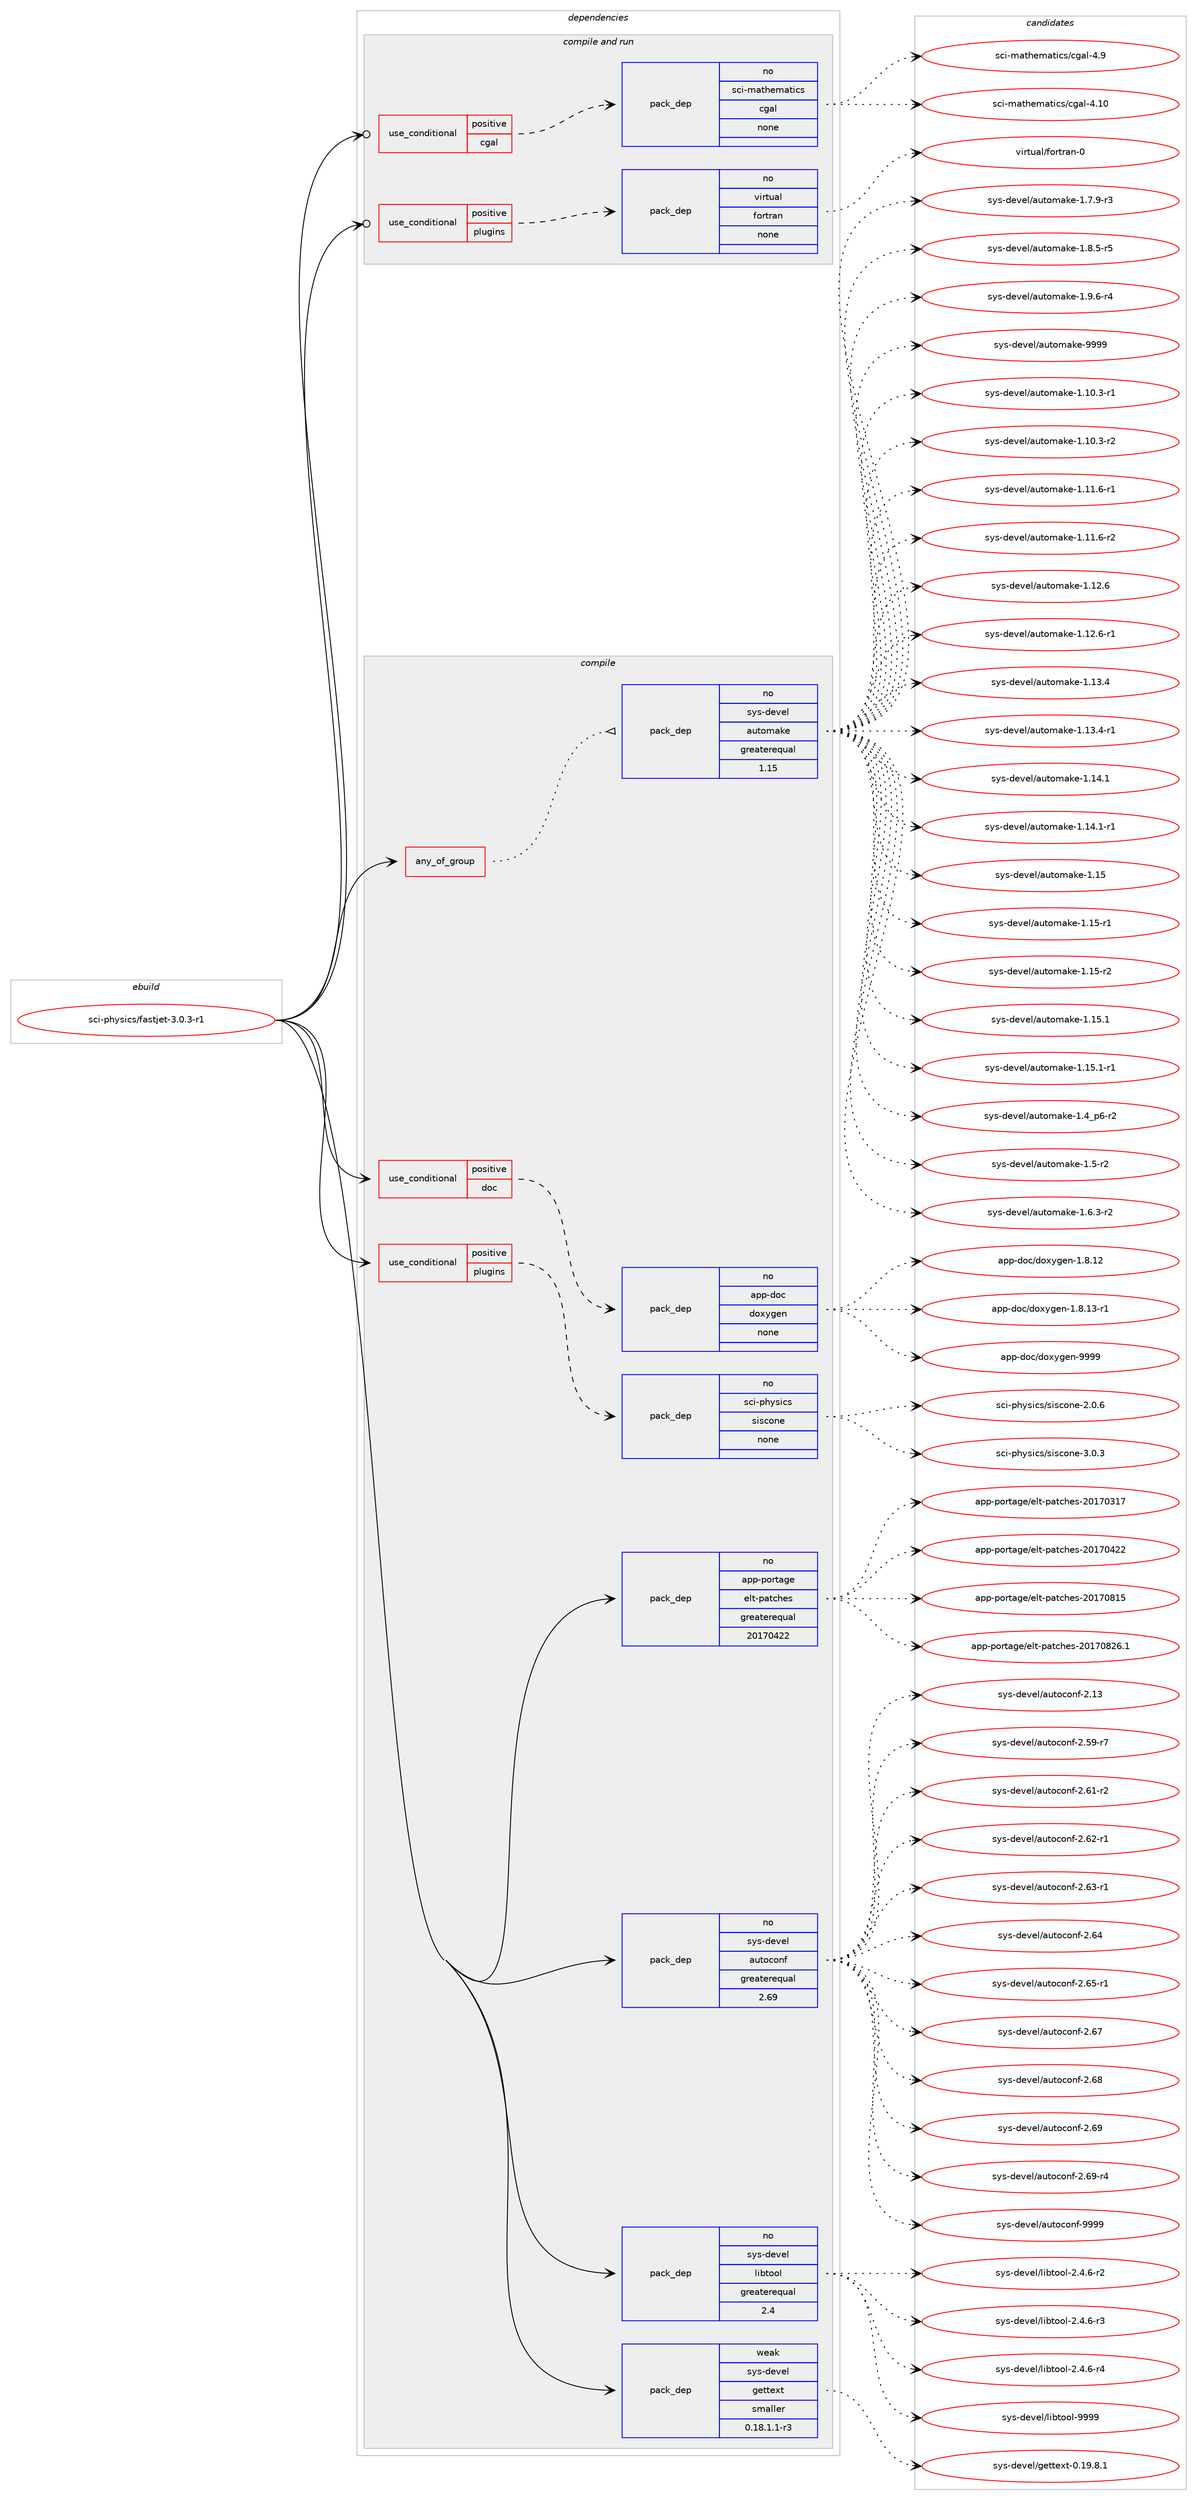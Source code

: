 digraph prolog {

# *************
# Graph options
# *************

newrank=true;
concentrate=true;
compound=true;
graph [rankdir=LR,fontname=Helvetica,fontsize=10,ranksep=1.5];#, ranksep=2.5, nodesep=0.2];
edge  [arrowhead=vee];
node  [fontname=Helvetica,fontsize=10];

# **********
# The ebuild
# **********

subgraph cluster_leftcol {
color=gray;
rank=same;
label=<<i>ebuild</i>>;
id [label="sci-physics/fastjet-3.0.3-r1", color=red, width=4, href="../sci-physics/fastjet-3.0.3-r1.svg"];
}

# ****************
# The dependencies
# ****************

subgraph cluster_midcol {
color=gray;
label=<<i>dependencies</i>>;
subgraph cluster_compile {
fillcolor="#eeeeee";
style=filled;
label=<<i>compile</i>>;
subgraph any7760 {
dependency457516 [label=<<TABLE BORDER="0" CELLBORDER="1" CELLSPACING="0" CELLPADDING="4"><TR><TD CELLPADDING="10">any_of_group</TD></TR></TABLE>>, shape=none, color=red];subgraph pack337679 {
dependency457517 [label=<<TABLE BORDER="0" CELLBORDER="1" CELLSPACING="0" CELLPADDING="4" WIDTH="220"><TR><TD ROWSPAN="6" CELLPADDING="30">pack_dep</TD></TR><TR><TD WIDTH="110">no</TD></TR><TR><TD>sys-devel</TD></TR><TR><TD>automake</TD></TR><TR><TD>greaterequal</TD></TR><TR><TD>1.15</TD></TR></TABLE>>, shape=none, color=blue];
}
dependency457516:e -> dependency457517:w [weight=20,style="dotted",arrowhead="oinv"];
}
id:e -> dependency457516:w [weight=20,style="solid",arrowhead="vee"];
subgraph cond111827 {
dependency457518 [label=<<TABLE BORDER="0" CELLBORDER="1" CELLSPACING="0" CELLPADDING="4"><TR><TD ROWSPAN="3" CELLPADDING="10">use_conditional</TD></TR><TR><TD>positive</TD></TR><TR><TD>doc</TD></TR></TABLE>>, shape=none, color=red];
subgraph pack337680 {
dependency457519 [label=<<TABLE BORDER="0" CELLBORDER="1" CELLSPACING="0" CELLPADDING="4" WIDTH="220"><TR><TD ROWSPAN="6" CELLPADDING="30">pack_dep</TD></TR><TR><TD WIDTH="110">no</TD></TR><TR><TD>app-doc</TD></TR><TR><TD>doxygen</TD></TR><TR><TD>none</TD></TR><TR><TD></TD></TR></TABLE>>, shape=none, color=blue];
}
dependency457518:e -> dependency457519:w [weight=20,style="dashed",arrowhead="vee"];
}
id:e -> dependency457518:w [weight=20,style="solid",arrowhead="vee"];
subgraph cond111828 {
dependency457520 [label=<<TABLE BORDER="0" CELLBORDER="1" CELLSPACING="0" CELLPADDING="4"><TR><TD ROWSPAN="3" CELLPADDING="10">use_conditional</TD></TR><TR><TD>positive</TD></TR><TR><TD>plugins</TD></TR></TABLE>>, shape=none, color=red];
subgraph pack337681 {
dependency457521 [label=<<TABLE BORDER="0" CELLBORDER="1" CELLSPACING="0" CELLPADDING="4" WIDTH="220"><TR><TD ROWSPAN="6" CELLPADDING="30">pack_dep</TD></TR><TR><TD WIDTH="110">no</TD></TR><TR><TD>sci-physics</TD></TR><TR><TD>siscone</TD></TR><TR><TD>none</TD></TR><TR><TD></TD></TR></TABLE>>, shape=none, color=blue];
}
dependency457520:e -> dependency457521:w [weight=20,style="dashed",arrowhead="vee"];
}
id:e -> dependency457520:w [weight=20,style="solid",arrowhead="vee"];
subgraph pack337682 {
dependency457522 [label=<<TABLE BORDER="0" CELLBORDER="1" CELLSPACING="0" CELLPADDING="4" WIDTH="220"><TR><TD ROWSPAN="6" CELLPADDING="30">pack_dep</TD></TR><TR><TD WIDTH="110">no</TD></TR><TR><TD>app-portage</TD></TR><TR><TD>elt-patches</TD></TR><TR><TD>greaterequal</TD></TR><TR><TD>20170422</TD></TR></TABLE>>, shape=none, color=blue];
}
id:e -> dependency457522:w [weight=20,style="solid",arrowhead="vee"];
subgraph pack337683 {
dependency457523 [label=<<TABLE BORDER="0" CELLBORDER="1" CELLSPACING="0" CELLPADDING="4" WIDTH="220"><TR><TD ROWSPAN="6" CELLPADDING="30">pack_dep</TD></TR><TR><TD WIDTH="110">no</TD></TR><TR><TD>sys-devel</TD></TR><TR><TD>autoconf</TD></TR><TR><TD>greaterequal</TD></TR><TR><TD>2.69</TD></TR></TABLE>>, shape=none, color=blue];
}
id:e -> dependency457523:w [weight=20,style="solid",arrowhead="vee"];
subgraph pack337684 {
dependency457524 [label=<<TABLE BORDER="0" CELLBORDER="1" CELLSPACING="0" CELLPADDING="4" WIDTH="220"><TR><TD ROWSPAN="6" CELLPADDING="30">pack_dep</TD></TR><TR><TD WIDTH="110">no</TD></TR><TR><TD>sys-devel</TD></TR><TR><TD>libtool</TD></TR><TR><TD>greaterequal</TD></TR><TR><TD>2.4</TD></TR></TABLE>>, shape=none, color=blue];
}
id:e -> dependency457524:w [weight=20,style="solid",arrowhead="vee"];
subgraph pack337685 {
dependency457525 [label=<<TABLE BORDER="0" CELLBORDER="1" CELLSPACING="0" CELLPADDING="4" WIDTH="220"><TR><TD ROWSPAN="6" CELLPADDING="30">pack_dep</TD></TR><TR><TD WIDTH="110">weak</TD></TR><TR><TD>sys-devel</TD></TR><TR><TD>gettext</TD></TR><TR><TD>smaller</TD></TR><TR><TD>0.18.1.1-r3</TD></TR></TABLE>>, shape=none, color=blue];
}
id:e -> dependency457525:w [weight=20,style="solid",arrowhead="vee"];
}
subgraph cluster_compileandrun {
fillcolor="#eeeeee";
style=filled;
label=<<i>compile and run</i>>;
subgraph cond111829 {
dependency457526 [label=<<TABLE BORDER="0" CELLBORDER="1" CELLSPACING="0" CELLPADDING="4"><TR><TD ROWSPAN="3" CELLPADDING="10">use_conditional</TD></TR><TR><TD>positive</TD></TR><TR><TD>cgal</TD></TR></TABLE>>, shape=none, color=red];
subgraph pack337686 {
dependency457527 [label=<<TABLE BORDER="0" CELLBORDER="1" CELLSPACING="0" CELLPADDING="4" WIDTH="220"><TR><TD ROWSPAN="6" CELLPADDING="30">pack_dep</TD></TR><TR><TD WIDTH="110">no</TD></TR><TR><TD>sci-mathematics</TD></TR><TR><TD>cgal</TD></TR><TR><TD>none</TD></TR><TR><TD></TD></TR></TABLE>>, shape=none, color=blue];
}
dependency457526:e -> dependency457527:w [weight=20,style="dashed",arrowhead="vee"];
}
id:e -> dependency457526:w [weight=20,style="solid",arrowhead="odotvee"];
subgraph cond111830 {
dependency457528 [label=<<TABLE BORDER="0" CELLBORDER="1" CELLSPACING="0" CELLPADDING="4"><TR><TD ROWSPAN="3" CELLPADDING="10">use_conditional</TD></TR><TR><TD>positive</TD></TR><TR><TD>plugins</TD></TR></TABLE>>, shape=none, color=red];
subgraph pack337687 {
dependency457529 [label=<<TABLE BORDER="0" CELLBORDER="1" CELLSPACING="0" CELLPADDING="4" WIDTH="220"><TR><TD ROWSPAN="6" CELLPADDING="30">pack_dep</TD></TR><TR><TD WIDTH="110">no</TD></TR><TR><TD>virtual</TD></TR><TR><TD>fortran</TD></TR><TR><TD>none</TD></TR><TR><TD></TD></TR></TABLE>>, shape=none, color=blue];
}
dependency457528:e -> dependency457529:w [weight=20,style="dashed",arrowhead="vee"];
}
id:e -> dependency457528:w [weight=20,style="solid",arrowhead="odotvee"];
}
subgraph cluster_run {
fillcolor="#eeeeee";
style=filled;
label=<<i>run</i>>;
}
}

# **************
# The candidates
# **************

subgraph cluster_choices {
rank=same;
color=gray;
label=<<i>candidates</i>>;

subgraph choice337679 {
color=black;
nodesep=1;
choice11512111545100101118101108479711711611110997107101454946494846514511449 [label="sys-devel/automake-1.10.3-r1", color=red, width=4,href="../sys-devel/automake-1.10.3-r1.svg"];
choice11512111545100101118101108479711711611110997107101454946494846514511450 [label="sys-devel/automake-1.10.3-r2", color=red, width=4,href="../sys-devel/automake-1.10.3-r2.svg"];
choice11512111545100101118101108479711711611110997107101454946494946544511449 [label="sys-devel/automake-1.11.6-r1", color=red, width=4,href="../sys-devel/automake-1.11.6-r1.svg"];
choice11512111545100101118101108479711711611110997107101454946494946544511450 [label="sys-devel/automake-1.11.6-r2", color=red, width=4,href="../sys-devel/automake-1.11.6-r2.svg"];
choice1151211154510010111810110847971171161111099710710145494649504654 [label="sys-devel/automake-1.12.6", color=red, width=4,href="../sys-devel/automake-1.12.6.svg"];
choice11512111545100101118101108479711711611110997107101454946495046544511449 [label="sys-devel/automake-1.12.6-r1", color=red, width=4,href="../sys-devel/automake-1.12.6-r1.svg"];
choice1151211154510010111810110847971171161111099710710145494649514652 [label="sys-devel/automake-1.13.4", color=red, width=4,href="../sys-devel/automake-1.13.4.svg"];
choice11512111545100101118101108479711711611110997107101454946495146524511449 [label="sys-devel/automake-1.13.4-r1", color=red, width=4,href="../sys-devel/automake-1.13.4-r1.svg"];
choice1151211154510010111810110847971171161111099710710145494649524649 [label="sys-devel/automake-1.14.1", color=red, width=4,href="../sys-devel/automake-1.14.1.svg"];
choice11512111545100101118101108479711711611110997107101454946495246494511449 [label="sys-devel/automake-1.14.1-r1", color=red, width=4,href="../sys-devel/automake-1.14.1-r1.svg"];
choice115121115451001011181011084797117116111109971071014549464953 [label="sys-devel/automake-1.15", color=red, width=4,href="../sys-devel/automake-1.15.svg"];
choice1151211154510010111810110847971171161111099710710145494649534511449 [label="sys-devel/automake-1.15-r1", color=red, width=4,href="../sys-devel/automake-1.15-r1.svg"];
choice1151211154510010111810110847971171161111099710710145494649534511450 [label="sys-devel/automake-1.15-r2", color=red, width=4,href="../sys-devel/automake-1.15-r2.svg"];
choice1151211154510010111810110847971171161111099710710145494649534649 [label="sys-devel/automake-1.15.1", color=red, width=4,href="../sys-devel/automake-1.15.1.svg"];
choice11512111545100101118101108479711711611110997107101454946495346494511449 [label="sys-devel/automake-1.15.1-r1", color=red, width=4,href="../sys-devel/automake-1.15.1-r1.svg"];
choice115121115451001011181011084797117116111109971071014549465295112544511450 [label="sys-devel/automake-1.4_p6-r2", color=red, width=4,href="../sys-devel/automake-1.4_p6-r2.svg"];
choice11512111545100101118101108479711711611110997107101454946534511450 [label="sys-devel/automake-1.5-r2", color=red, width=4,href="../sys-devel/automake-1.5-r2.svg"];
choice115121115451001011181011084797117116111109971071014549465446514511450 [label="sys-devel/automake-1.6.3-r2", color=red, width=4,href="../sys-devel/automake-1.6.3-r2.svg"];
choice115121115451001011181011084797117116111109971071014549465546574511451 [label="sys-devel/automake-1.7.9-r3", color=red, width=4,href="../sys-devel/automake-1.7.9-r3.svg"];
choice115121115451001011181011084797117116111109971071014549465646534511453 [label="sys-devel/automake-1.8.5-r5", color=red, width=4,href="../sys-devel/automake-1.8.5-r5.svg"];
choice115121115451001011181011084797117116111109971071014549465746544511452 [label="sys-devel/automake-1.9.6-r4", color=red, width=4,href="../sys-devel/automake-1.9.6-r4.svg"];
choice115121115451001011181011084797117116111109971071014557575757 [label="sys-devel/automake-9999", color=red, width=4,href="../sys-devel/automake-9999.svg"];
dependency457517:e -> choice11512111545100101118101108479711711611110997107101454946494846514511449:w [style=dotted,weight="100"];
dependency457517:e -> choice11512111545100101118101108479711711611110997107101454946494846514511450:w [style=dotted,weight="100"];
dependency457517:e -> choice11512111545100101118101108479711711611110997107101454946494946544511449:w [style=dotted,weight="100"];
dependency457517:e -> choice11512111545100101118101108479711711611110997107101454946494946544511450:w [style=dotted,weight="100"];
dependency457517:e -> choice1151211154510010111810110847971171161111099710710145494649504654:w [style=dotted,weight="100"];
dependency457517:e -> choice11512111545100101118101108479711711611110997107101454946495046544511449:w [style=dotted,weight="100"];
dependency457517:e -> choice1151211154510010111810110847971171161111099710710145494649514652:w [style=dotted,weight="100"];
dependency457517:e -> choice11512111545100101118101108479711711611110997107101454946495146524511449:w [style=dotted,weight="100"];
dependency457517:e -> choice1151211154510010111810110847971171161111099710710145494649524649:w [style=dotted,weight="100"];
dependency457517:e -> choice11512111545100101118101108479711711611110997107101454946495246494511449:w [style=dotted,weight="100"];
dependency457517:e -> choice115121115451001011181011084797117116111109971071014549464953:w [style=dotted,weight="100"];
dependency457517:e -> choice1151211154510010111810110847971171161111099710710145494649534511449:w [style=dotted,weight="100"];
dependency457517:e -> choice1151211154510010111810110847971171161111099710710145494649534511450:w [style=dotted,weight="100"];
dependency457517:e -> choice1151211154510010111810110847971171161111099710710145494649534649:w [style=dotted,weight="100"];
dependency457517:e -> choice11512111545100101118101108479711711611110997107101454946495346494511449:w [style=dotted,weight="100"];
dependency457517:e -> choice115121115451001011181011084797117116111109971071014549465295112544511450:w [style=dotted,weight="100"];
dependency457517:e -> choice11512111545100101118101108479711711611110997107101454946534511450:w [style=dotted,weight="100"];
dependency457517:e -> choice115121115451001011181011084797117116111109971071014549465446514511450:w [style=dotted,weight="100"];
dependency457517:e -> choice115121115451001011181011084797117116111109971071014549465546574511451:w [style=dotted,weight="100"];
dependency457517:e -> choice115121115451001011181011084797117116111109971071014549465646534511453:w [style=dotted,weight="100"];
dependency457517:e -> choice115121115451001011181011084797117116111109971071014549465746544511452:w [style=dotted,weight="100"];
dependency457517:e -> choice115121115451001011181011084797117116111109971071014557575757:w [style=dotted,weight="100"];
}
subgraph choice337680 {
color=black;
nodesep=1;
choice9711211245100111994710011112012110310111045494656464950 [label="app-doc/doxygen-1.8.12", color=red, width=4,href="../app-doc/doxygen-1.8.12.svg"];
choice97112112451001119947100111120121103101110454946564649514511449 [label="app-doc/doxygen-1.8.13-r1", color=red, width=4,href="../app-doc/doxygen-1.8.13-r1.svg"];
choice971121124510011199471001111201211031011104557575757 [label="app-doc/doxygen-9999", color=red, width=4,href="../app-doc/doxygen-9999.svg"];
dependency457519:e -> choice9711211245100111994710011112012110310111045494656464950:w [style=dotted,weight="100"];
dependency457519:e -> choice97112112451001119947100111120121103101110454946564649514511449:w [style=dotted,weight="100"];
dependency457519:e -> choice971121124510011199471001111201211031011104557575757:w [style=dotted,weight="100"];
}
subgraph choice337681 {
color=black;
nodesep=1;
choice1159910545112104121115105991154711510511599111110101455046484654 [label="sci-physics/siscone-2.0.6", color=red, width=4,href="../sci-physics/siscone-2.0.6.svg"];
choice1159910545112104121115105991154711510511599111110101455146484651 [label="sci-physics/siscone-3.0.3", color=red, width=4,href="../sci-physics/siscone-3.0.3.svg"];
dependency457521:e -> choice1159910545112104121115105991154711510511599111110101455046484654:w [style=dotted,weight="100"];
dependency457521:e -> choice1159910545112104121115105991154711510511599111110101455146484651:w [style=dotted,weight="100"];
}
subgraph choice337682 {
color=black;
nodesep=1;
choice97112112451121111141169710310147101108116451129711699104101115455048495548514955 [label="app-portage/elt-patches-20170317", color=red, width=4,href="../app-portage/elt-patches-20170317.svg"];
choice97112112451121111141169710310147101108116451129711699104101115455048495548525050 [label="app-portage/elt-patches-20170422", color=red, width=4,href="../app-portage/elt-patches-20170422.svg"];
choice97112112451121111141169710310147101108116451129711699104101115455048495548564953 [label="app-portage/elt-patches-20170815", color=red, width=4,href="../app-portage/elt-patches-20170815.svg"];
choice971121124511211111411697103101471011081164511297116991041011154550484955485650544649 [label="app-portage/elt-patches-20170826.1", color=red, width=4,href="../app-portage/elt-patches-20170826.1.svg"];
dependency457522:e -> choice97112112451121111141169710310147101108116451129711699104101115455048495548514955:w [style=dotted,weight="100"];
dependency457522:e -> choice97112112451121111141169710310147101108116451129711699104101115455048495548525050:w [style=dotted,weight="100"];
dependency457522:e -> choice97112112451121111141169710310147101108116451129711699104101115455048495548564953:w [style=dotted,weight="100"];
dependency457522:e -> choice971121124511211111411697103101471011081164511297116991041011154550484955485650544649:w [style=dotted,weight="100"];
}
subgraph choice337683 {
color=black;
nodesep=1;
choice115121115451001011181011084797117116111991111101024550464951 [label="sys-devel/autoconf-2.13", color=red, width=4,href="../sys-devel/autoconf-2.13.svg"];
choice1151211154510010111810110847971171161119911111010245504653574511455 [label="sys-devel/autoconf-2.59-r7", color=red, width=4,href="../sys-devel/autoconf-2.59-r7.svg"];
choice1151211154510010111810110847971171161119911111010245504654494511450 [label="sys-devel/autoconf-2.61-r2", color=red, width=4,href="../sys-devel/autoconf-2.61-r2.svg"];
choice1151211154510010111810110847971171161119911111010245504654504511449 [label="sys-devel/autoconf-2.62-r1", color=red, width=4,href="../sys-devel/autoconf-2.62-r1.svg"];
choice1151211154510010111810110847971171161119911111010245504654514511449 [label="sys-devel/autoconf-2.63-r1", color=red, width=4,href="../sys-devel/autoconf-2.63-r1.svg"];
choice115121115451001011181011084797117116111991111101024550465452 [label="sys-devel/autoconf-2.64", color=red, width=4,href="../sys-devel/autoconf-2.64.svg"];
choice1151211154510010111810110847971171161119911111010245504654534511449 [label="sys-devel/autoconf-2.65-r1", color=red, width=4,href="../sys-devel/autoconf-2.65-r1.svg"];
choice115121115451001011181011084797117116111991111101024550465455 [label="sys-devel/autoconf-2.67", color=red, width=4,href="../sys-devel/autoconf-2.67.svg"];
choice115121115451001011181011084797117116111991111101024550465456 [label="sys-devel/autoconf-2.68", color=red, width=4,href="../sys-devel/autoconf-2.68.svg"];
choice115121115451001011181011084797117116111991111101024550465457 [label="sys-devel/autoconf-2.69", color=red, width=4,href="../sys-devel/autoconf-2.69.svg"];
choice1151211154510010111810110847971171161119911111010245504654574511452 [label="sys-devel/autoconf-2.69-r4", color=red, width=4,href="../sys-devel/autoconf-2.69-r4.svg"];
choice115121115451001011181011084797117116111991111101024557575757 [label="sys-devel/autoconf-9999", color=red, width=4,href="../sys-devel/autoconf-9999.svg"];
dependency457523:e -> choice115121115451001011181011084797117116111991111101024550464951:w [style=dotted,weight="100"];
dependency457523:e -> choice1151211154510010111810110847971171161119911111010245504653574511455:w [style=dotted,weight="100"];
dependency457523:e -> choice1151211154510010111810110847971171161119911111010245504654494511450:w [style=dotted,weight="100"];
dependency457523:e -> choice1151211154510010111810110847971171161119911111010245504654504511449:w [style=dotted,weight="100"];
dependency457523:e -> choice1151211154510010111810110847971171161119911111010245504654514511449:w [style=dotted,weight="100"];
dependency457523:e -> choice115121115451001011181011084797117116111991111101024550465452:w [style=dotted,weight="100"];
dependency457523:e -> choice1151211154510010111810110847971171161119911111010245504654534511449:w [style=dotted,weight="100"];
dependency457523:e -> choice115121115451001011181011084797117116111991111101024550465455:w [style=dotted,weight="100"];
dependency457523:e -> choice115121115451001011181011084797117116111991111101024550465456:w [style=dotted,weight="100"];
dependency457523:e -> choice115121115451001011181011084797117116111991111101024550465457:w [style=dotted,weight="100"];
dependency457523:e -> choice1151211154510010111810110847971171161119911111010245504654574511452:w [style=dotted,weight="100"];
dependency457523:e -> choice115121115451001011181011084797117116111991111101024557575757:w [style=dotted,weight="100"];
}
subgraph choice337684 {
color=black;
nodesep=1;
choice1151211154510010111810110847108105981161111111084550465246544511450 [label="sys-devel/libtool-2.4.6-r2", color=red, width=4,href="../sys-devel/libtool-2.4.6-r2.svg"];
choice1151211154510010111810110847108105981161111111084550465246544511451 [label="sys-devel/libtool-2.4.6-r3", color=red, width=4,href="../sys-devel/libtool-2.4.6-r3.svg"];
choice1151211154510010111810110847108105981161111111084550465246544511452 [label="sys-devel/libtool-2.4.6-r4", color=red, width=4,href="../sys-devel/libtool-2.4.6-r4.svg"];
choice1151211154510010111810110847108105981161111111084557575757 [label="sys-devel/libtool-9999", color=red, width=4,href="../sys-devel/libtool-9999.svg"];
dependency457524:e -> choice1151211154510010111810110847108105981161111111084550465246544511450:w [style=dotted,weight="100"];
dependency457524:e -> choice1151211154510010111810110847108105981161111111084550465246544511451:w [style=dotted,weight="100"];
dependency457524:e -> choice1151211154510010111810110847108105981161111111084550465246544511452:w [style=dotted,weight="100"];
dependency457524:e -> choice1151211154510010111810110847108105981161111111084557575757:w [style=dotted,weight="100"];
}
subgraph choice337685 {
color=black;
nodesep=1;
choice1151211154510010111810110847103101116116101120116454846495746564649 [label="sys-devel/gettext-0.19.8.1", color=red, width=4,href="../sys-devel/gettext-0.19.8.1.svg"];
dependency457525:e -> choice1151211154510010111810110847103101116116101120116454846495746564649:w [style=dotted,weight="100"];
}
subgraph choice337686 {
color=black;
nodesep=1;
choice11599105451099711610410110997116105991154799103971084552464948 [label="sci-mathematics/cgal-4.10", color=red, width=4,href="../sci-mathematics/cgal-4.10.svg"];
choice115991054510997116104101109971161059911547991039710845524657 [label="sci-mathematics/cgal-4.9", color=red, width=4,href="../sci-mathematics/cgal-4.9.svg"];
dependency457527:e -> choice11599105451099711610410110997116105991154799103971084552464948:w [style=dotted,weight="100"];
dependency457527:e -> choice115991054510997116104101109971161059911547991039710845524657:w [style=dotted,weight="100"];
}
subgraph choice337687 {
color=black;
nodesep=1;
choice1181051141161179710847102111114116114971104548 [label="virtual/fortran-0", color=red, width=4,href="../virtual/fortran-0.svg"];
dependency457529:e -> choice1181051141161179710847102111114116114971104548:w [style=dotted,weight="100"];
}
}

}
